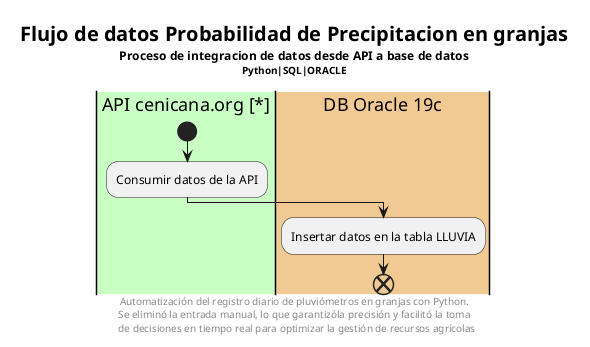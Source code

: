 @startuml

title <size:20>Flujo de datos Probabilidad de Precipitacion en granjas\n<size:12>Proceso de integracion de datos desde API a base de datos\n<size:10>Python|SQL|ORACLE
' Footer con comentario sobre las mejoras
footer Automatización del registro diario de pluviómetros en granjas con Python.\nSe eliminó la entrada manual, lo que garantizóla precisión y facilitó la toma\n  de decisiones en tiempo real para optimizar la gestión de recursos agrícolas

|#CAFFC4|API cenicana.org [*]|
start
:Consumir datos de la API;

|#F0CA92|DB Oracle 19c|
:Insertar datos en la tabla LLUVIA;

end
@enduml
